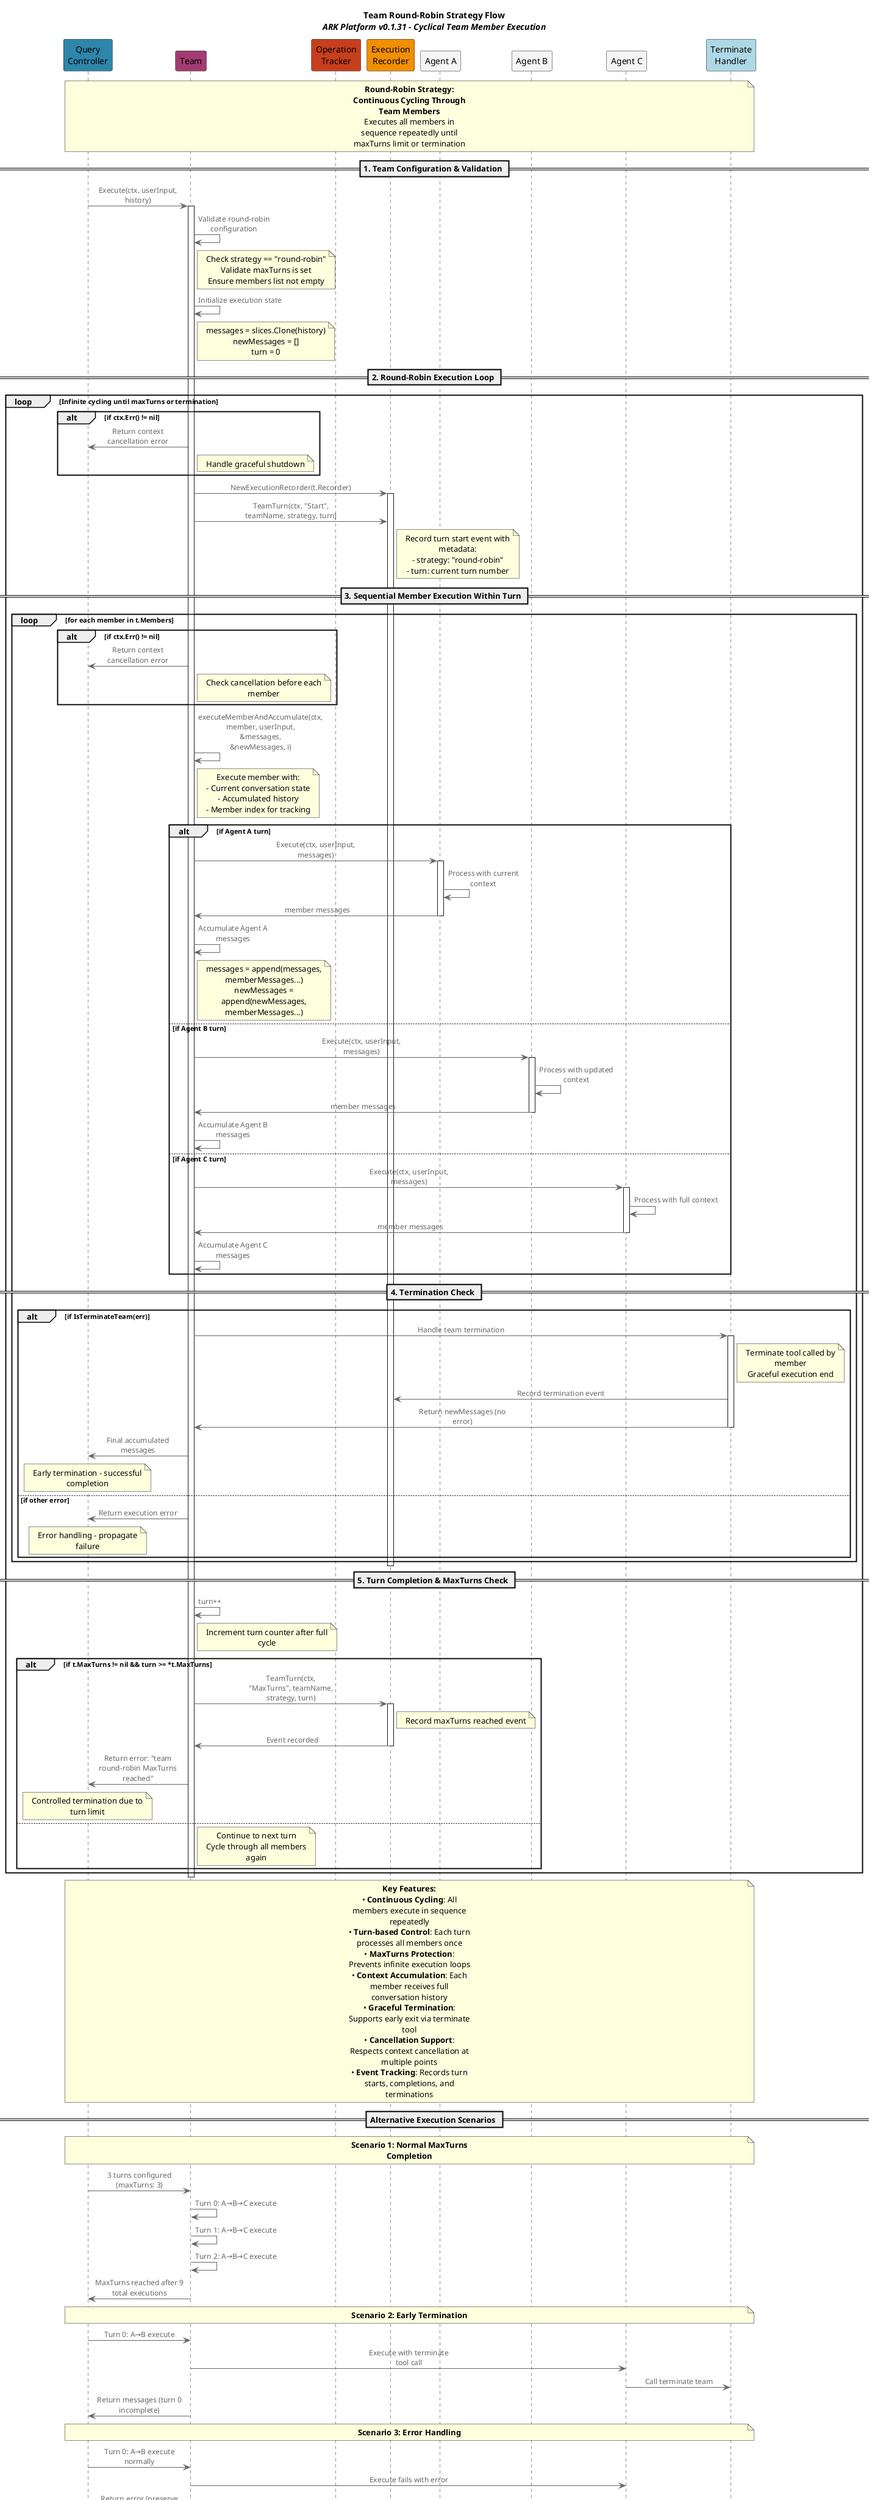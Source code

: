 @startuml team-round-robin-strategy
!define ARKSTYLE
!include <awslib/AWSCommon>
!include <awslib/ApplicationIntegration/APIGateway>

' Define color scheme for ARK components
!define ARK_PRIMARY #2E86AB
!define ARK_SECONDARY #A23B72
!define ARK_ACCENT #F18F01
!define ARK_SUCCESS #C73E1D
!define ARK_NEUTRAL #F4F4F4

' Title and header information
title **Team Round-Robin Strategy Flow**\n//ARK Platform v0.1.31 - Cyclical Team Member Execution//

' Define participants with proper styling
participant "Query\nController" as QC ARK_PRIMARY
participant "Team" as Team ARK_SECONDARY
participant "Operation\nTracker" as OT ARK_SUCCESS
participant "Execution\nRecorder" as ER ARK_ACCENT
participant "Agent A" as AgentA ARK_NEUTRAL
participant "Agent B" as AgentB ARK_NEUTRAL
participant "Agent C" as AgentC ARK_NEUTRAL
participant "Terminate\nHandler" as TH #lightblue

' Main round-robin execution flow
note over QC, TH
**Round-Robin Strategy: Continuous Cycling Through Team Members**
Executes all members in sequence repeatedly until maxTurns limit or termination
end note

== 1. Team Configuration & Validation ==
QC -> Team : Execute(ctx, userInput, history)
activate Team

Team -> Team : Validate round-robin configuration
note right of Team : Check strategy == "round-robin"\nValidate maxTurns is set\nEnsure members list not empty

Team -> Team : Initialize execution state
note right of Team : messages = slices.Clone(history)\nnewMessages = []\nturn = 0

== 2. Round-Robin Execution Loop ==
loop Infinite cycling until maxTurns or termination
    alt if ctx.Err() != nil
        Team -> QC : Return context cancellation error
        note right of Team : Handle graceful shutdown
    end
    
    Team -> ER : NewExecutionRecorder(t.Recorder)
    activate ER
    Team -> ER : TeamTurn(ctx, "Start", teamName, strategy, turn)
    note right of ER : Record turn start event with metadata:\n- strategy: "round-robin"\n- turn: current turn number
    
    == 3. Sequential Member Execution Within Turn ==
    loop for each member in t.Members
        alt if ctx.Err() != nil
            Team -> QC : Return context cancellation error
            note right of Team : Check cancellation before each member
        end
        
        Team -> Team : executeMemberAndAccumulate(ctx, member, userInput, &messages, &newMessages, i)
        note right of Team : Execute member with:\n- Current conversation state\n- Accumulated history\n- Member index for tracking
        
        alt if Agent A turn
            Team -> AgentA : Execute(ctx, userInput, messages)
            activate AgentA
            AgentA -> AgentA : Process with current context
            AgentA -> Team : member messages
            deactivate AgentA
            Team -> Team : Accumulate Agent A messages
            note right of Team : messages = append(messages, memberMessages...)\nnewMessages = append(newMessages, memberMessages...)
            
        else if Agent B turn
            Team -> AgentB : Execute(ctx, userInput, messages)
            activate AgentB
            AgentB -> AgentB : Process with updated context
            AgentB -> Team : member messages
            deactivate AgentB
            Team -> Team : Accumulate Agent B messages
            
        else if Agent C turn
            Team -> AgentC : Execute(ctx, userInput, messages)
            activate AgentC
            AgentC -> AgentC : Process with full context
            AgentC -> Team : member messages
            deactivate AgentC
            Team -> Team : Accumulate Agent C messages
        end
        
        == 4. Termination Check ==
        alt if IsTerminateTeam(err)
            Team -> TH : Handle team termination
            activate TH
            note right of TH : Terminate tool called by member\nGraceful execution end
            TH -> ER : Record termination event
            TH -> Team : Return newMessages (no error)
            deactivate TH
            Team -> QC : Final accumulated messages
            note over QC : Early termination - successful completion
        else if other error
            Team -> QC : Return execution error
            note over QC : Error handling - propagate failure
        end
    end
    
    deactivate ER
    
    == 5. Turn Completion & MaxTurns Check ==
    Team -> Team : turn++
    note right of Team : Increment turn counter after full cycle
    
    alt if t.MaxTurns != nil && turn >= *t.MaxTurns
        Team -> ER : TeamTurn(ctx, "MaxTurns", teamName, strategy, turn)
        activate ER
        note right of ER : Record maxTurns reached event
        ER -> Team : Event recorded
        deactivate ER
        
        Team -> QC : Return error: "team round-robin MaxTurns reached"
        note over QC : Controlled termination due to turn limit
    else
        note right of Team : Continue to next turn\nCycle through all members again
    end
end

deactivate Team

note over QC, TH
**Key Features:**
• **Continuous Cycling**: All members execute in sequence repeatedly
• **Turn-based Control**: Each turn processes all members once
• **MaxTurns Protection**: Prevents infinite execution loops
• **Context Accumulation**: Each member receives full conversation history
• **Graceful Termination**: Supports early exit via terminate tool
• **Cancellation Support**: Respects context cancellation at multiple points
• **Event Tracking**: Records turn starts, completions, and terminations
end note

== Alternative Execution Scenarios ==

note over QC, TH : **Scenario 1: Normal MaxTurns Completion**

QC -> Team : 3 turns configured (maxTurns: 3)
Team -> Team : Turn 0: A→B→C execute
Team -> Team : Turn 1: A→B→C execute  
Team -> Team : Turn 2: A→B→C execute
Team -> QC : MaxTurns reached after 9 total executions

note over QC, TH : **Scenario 2: Early Termination**

QC -> Team : Turn 0: A→B execute
Team -> AgentC : Execute with terminate tool call
AgentC -> TH : Call terminate team
Team -> QC : Return messages (turn 0 incomplete)

note over QC, TH : **Scenario 3: Error Handling**

QC -> Team : Turn 0: A→B execute normally
Team -> AgentC : Execute fails with error
Team -> QC : Return error (preserve accumulated messages)

@enduml
